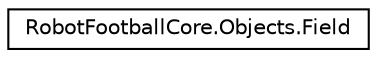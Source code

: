 digraph G
{
  edge [fontname="Helvetica",fontsize="10",labelfontname="Helvetica",labelfontsize="10"];
  node [fontname="Helvetica",fontsize="10",shape=record];
  rankdir="LR";
  Node1 [label="RobotFootballCore.Objects.Field",height=0.2,width=0.4,color="black", fillcolor="white", style="filled",URL="$class_robot_football_core_1_1_objects_1_1_field.html"];
}
